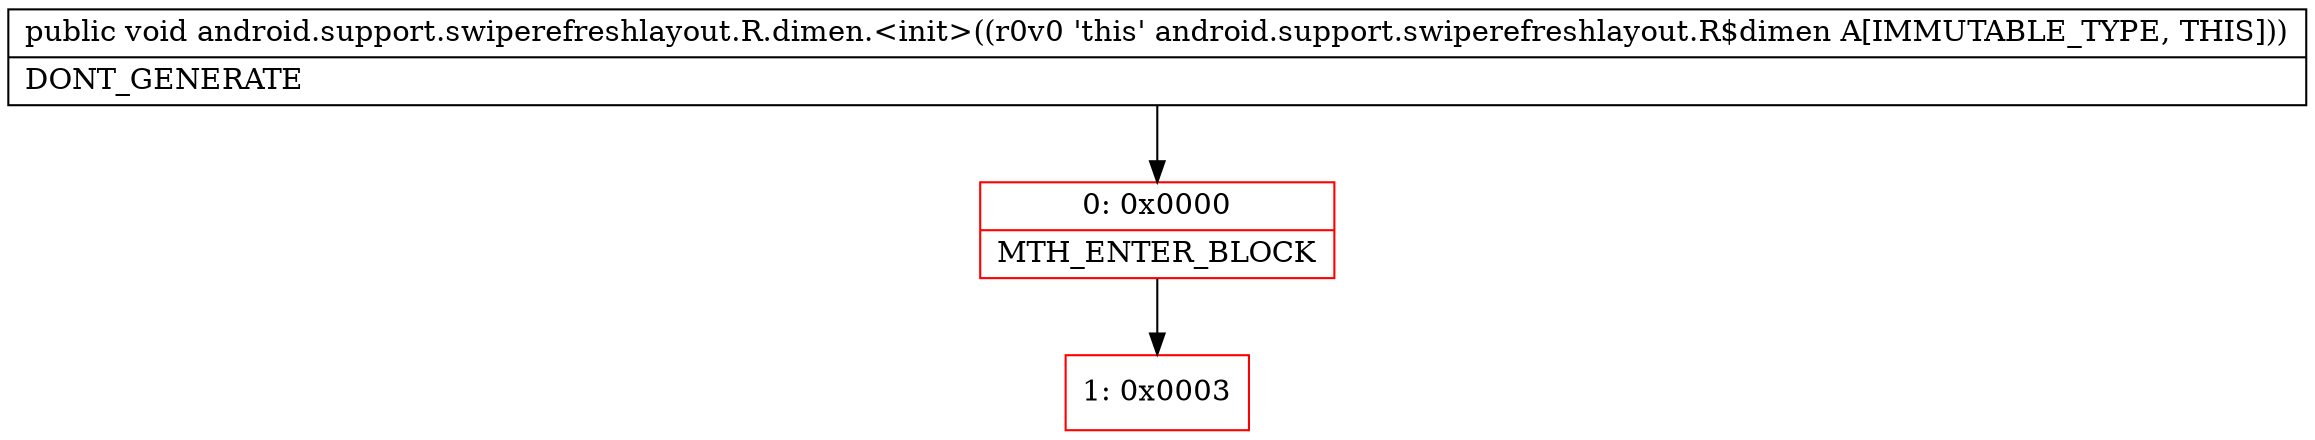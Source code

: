 digraph "CFG forandroid.support.swiperefreshlayout.R.dimen.\<init\>()V" {
subgraph cluster_Region_1230142440 {
label = "R(0)";
node [shape=record,color=blue];
}
Node_0 [shape=record,color=red,label="{0\:\ 0x0000|MTH_ENTER_BLOCK\l}"];
Node_1 [shape=record,color=red,label="{1\:\ 0x0003}"];
MethodNode[shape=record,label="{public void android.support.swiperefreshlayout.R.dimen.\<init\>((r0v0 'this' android.support.swiperefreshlayout.R$dimen A[IMMUTABLE_TYPE, THIS]))  | DONT_GENERATE\l}"];
MethodNode -> Node_0;
Node_0 -> Node_1;
}

